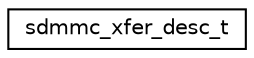 digraph "Graphical Class Hierarchy"
{
 // LATEX_PDF_SIZE
  edge [fontname="Helvetica",fontsize="10",labelfontname="Helvetica",labelfontsize="10"];
  node [fontname="Helvetica",fontsize="10",shape=record];
  rankdir="LR";
  Node0 [label="sdmmc_xfer_desc_t",height=0.2,width=0.4,color="black", fillcolor="white", style="filled",URL="$structsdmmc__xfer__desc__t.html",tooltip="Transfer descriptor."];
}
